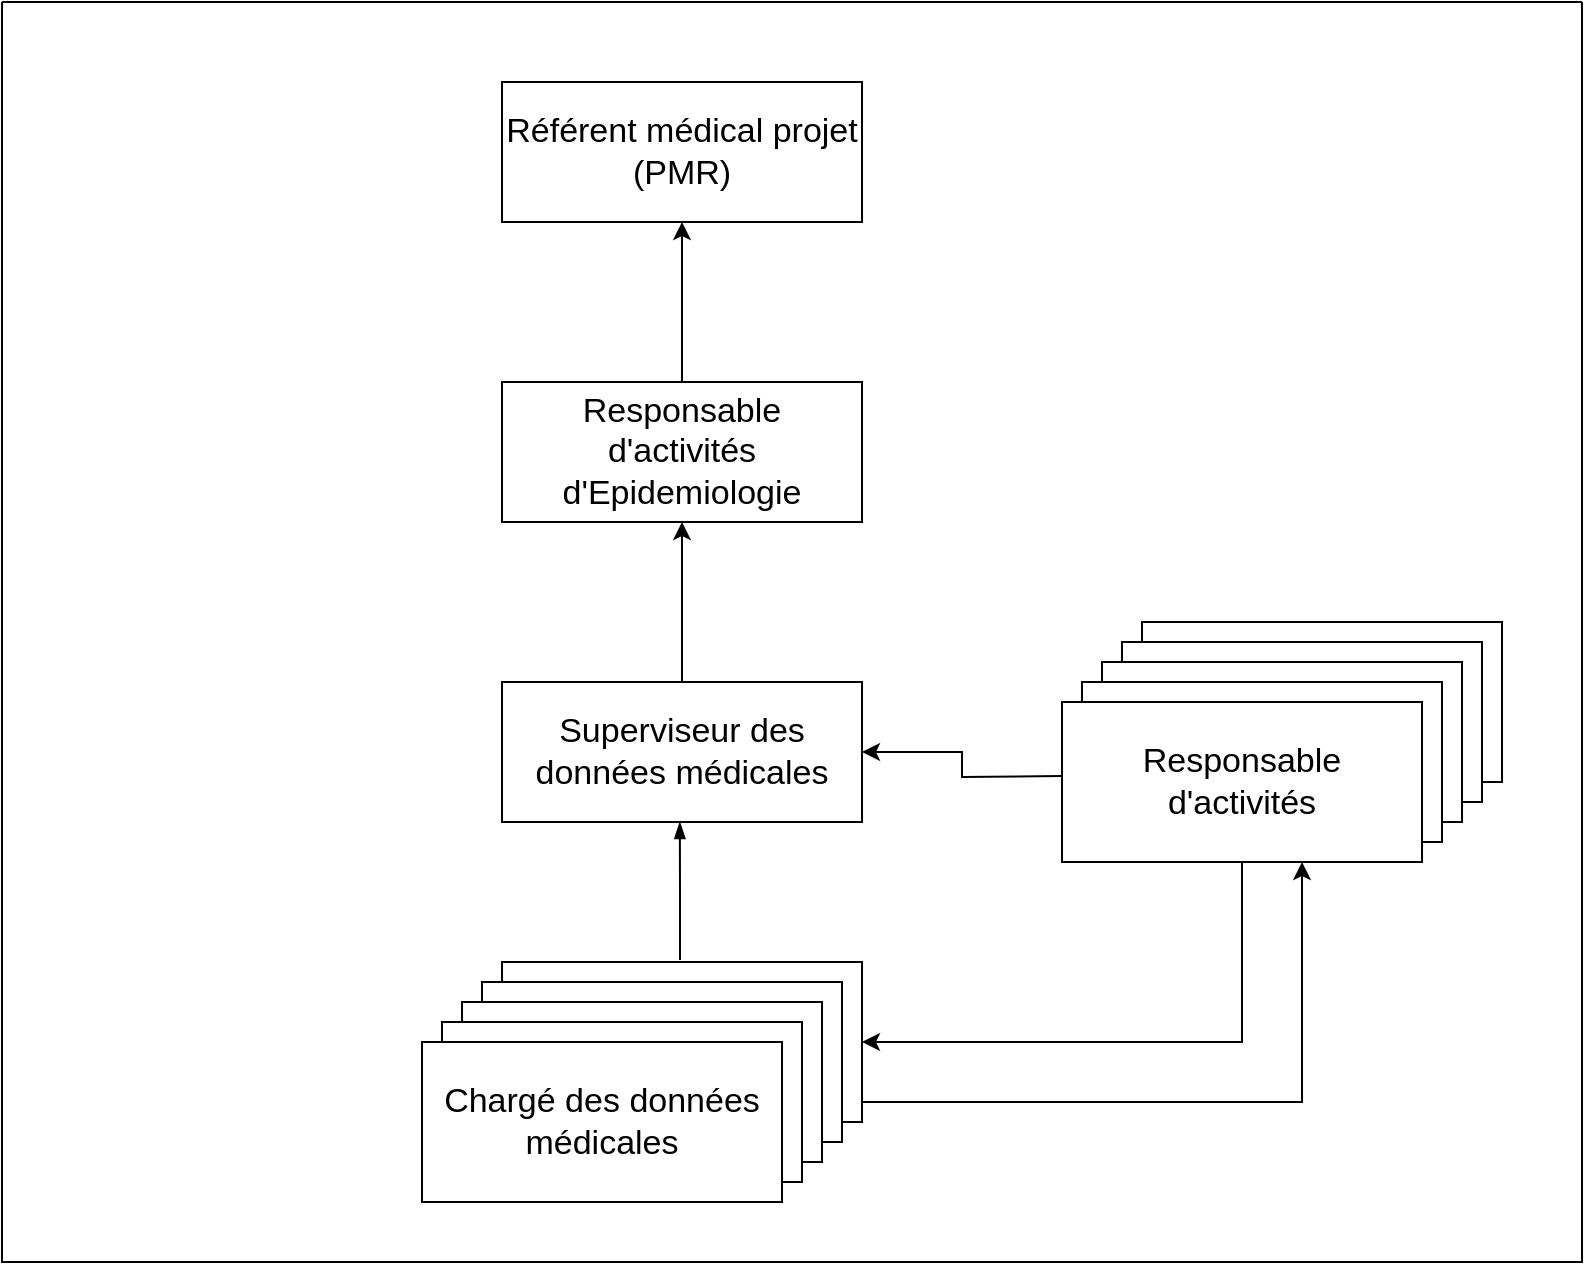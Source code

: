 <mxfile version="13.9.6" type="github">
  <diagram id="prtHgNgQTEPvFCAcTncT" name="Page-1">
    <mxGraphModel dx="1303" dy="1842" grid="1" gridSize="10" guides="1" tooltips="1" connect="1" arrows="1" fold="1" page="1" pageScale="1" pageWidth="827" pageHeight="1169" math="0" shadow="0">
      <root>
        <mxCell id="0" />
        <mxCell id="1" parent="0" />
        <mxCell id="dNxyNK7c78bLwvsdeMH5-11" value="" style="swimlane;html=1;startSize=0;horizontal=1;containerType=tree;glass=0;swimlaneFillColor=none;" parent="1" vertex="1">
          <mxGeometry x="40" y="-280" width="790" height="630" as="geometry" />
        </mxCell>
        <UserObject label="Superviseur des données médicales" name="Tessa Miller" position="CFO" location="Office 1" email="me@example.com" placeholders="1" id="dNxyNK7c78bLwvsdeMH5-12">
          <mxCell style="whiteSpace=wrap;fontSize=17;" parent="dNxyNK7c78bLwvsdeMH5-11" vertex="1">
            <mxGeometry x="250" y="340" width="180" height="70" as="geometry" />
          </mxCell>
        </UserObject>
        <mxCell id="dNxyNK7c78bLwvsdeMH5-15" value="" style="endArrow=blockThin;endFill=1;fontSize=11;edgeStyle=elbowEdgeStyle;elbow=vertical;rounded=0;exitX=0.5;exitY=0;exitDx=0;exitDy=0;entryX=0.494;entryY=1;entryDx=0;entryDy=0;entryPerimeter=0;" parent="dNxyNK7c78bLwvsdeMH5-11" target="dNxyNK7c78bLwvsdeMH5-12" edge="1">
          <mxGeometry relative="1" as="geometry">
            <mxPoint x="339" y="479" as="sourcePoint" />
            <mxPoint x="339" y="419" as="targetPoint" />
          </mxGeometry>
        </mxCell>
        <UserObject label="" name="Evan Valet" position="HR Director" location="Office 4" email="me@example.com" placeholders="1" link="https://www.draw.io" id="dNxyNK7c78bLwvsdeMH5-16">
          <mxCell style="" parent="dNxyNK7c78bLwvsdeMH5-11" vertex="1">
            <mxGeometry x="250" y="480" width="180" height="80" as="geometry" />
          </mxCell>
        </UserObject>
        <mxCell id="yGAbrnF77CtUYg8j1XF4-1" value="" style="edgeStyle=orthogonalEdgeStyle;rounded=0;orthogonalLoop=1;jettySize=auto;html=1;" edge="1" source="dNxyNK7c78bLwvsdeMH5-12" target="yGAbrnF77CtUYg8j1XF4-2" parent="dNxyNK7c78bLwvsdeMH5-11">
          <mxGeometry relative="1" as="geometry" />
        </mxCell>
        <UserObject label="Responsable d&#39;activités d&#39;Epidemiologie" name="Tessa Miller" position="CFO" location="Office 1" email="me@example.com" placeholders="1" id="yGAbrnF77CtUYg8j1XF4-2">
          <mxCell style="whiteSpace=wrap;fontSize=17;" vertex="1" parent="dNxyNK7c78bLwvsdeMH5-11">
            <mxGeometry x="250" y="190" width="180" height="70" as="geometry" />
          </mxCell>
        </UserObject>
        <UserObject label="" name="Evan Valet" position="HR Director" location="Office 4" email="me@example.com" placeholders="1" link="https://www.draw.io" id="yGAbrnF77CtUYg8j1XF4-7">
          <mxCell style="" vertex="1" parent="dNxyNK7c78bLwvsdeMH5-11">
            <mxGeometry x="240" y="490" width="180" height="80" as="geometry" />
          </mxCell>
        </UserObject>
        <UserObject label="" name="Evan Valet" position="HR Director" location="Office 4" email="me@example.com" placeholders="1" link="https://www.draw.io" id="yGAbrnF77CtUYg8j1XF4-8">
          <mxCell style="" vertex="1" parent="dNxyNK7c78bLwvsdeMH5-11">
            <mxGeometry x="230" y="500" width="180" height="80" as="geometry" />
          </mxCell>
        </UserObject>
        <UserObject label="" name="Evan Valet" position="HR Director" location="Office 4" email="me@example.com" placeholders="1" link="https://www.draw.io" id="yGAbrnF77CtUYg8j1XF4-9">
          <mxCell style="" vertex="1" parent="dNxyNK7c78bLwvsdeMH5-11">
            <mxGeometry x="220" y="510" width="180" height="80" as="geometry" />
          </mxCell>
        </UserObject>
        <UserObject label="Chargé des données médicales" name="Evan Valet" position="HR Director" location="Office 4" email="me@example.com" placeholders="1" id="yGAbrnF77CtUYg8j1XF4-10">
          <mxCell style="fontSize=17;whiteSpace=wrap;" vertex="1" parent="dNxyNK7c78bLwvsdeMH5-11">
            <mxGeometry x="210" y="520" width="180" height="80" as="geometry" />
          </mxCell>
        </UserObject>
        <mxCell id="yGAbrnF77CtUYg8j1XF4-22" value="" style="endArrow=classic;html=1;rounded=0;edgeStyle=orthogonalEdgeStyle;entryX=1;entryY=0.5;entryDx=0;entryDy=0;" edge="1" parent="dNxyNK7c78bLwvsdeMH5-11" target="dNxyNK7c78bLwvsdeMH5-12">
          <mxGeometry width="50" height="50" relative="1" as="geometry">
            <mxPoint x="530" y="387" as="sourcePoint" />
            <mxPoint x="450" y="365" as="targetPoint" />
          </mxGeometry>
        </mxCell>
        <UserObject label="" name="Evan Valet" position="HR Director" location="Office 4" email="me@example.com" placeholders="1" link="https://www.draw.io" id="yGAbrnF77CtUYg8j1XF4-24">
          <mxCell style="" vertex="1" parent="dNxyNK7c78bLwvsdeMH5-11">
            <mxGeometry x="570" y="310" width="180" height="80" as="geometry" />
          </mxCell>
        </UserObject>
        <UserObject label="" name="Evan Valet" position="HR Director" location="Office 4" email="me@example.com" placeholders="1" link="https://www.draw.io" id="yGAbrnF77CtUYg8j1XF4-25">
          <mxCell style="" vertex="1" parent="dNxyNK7c78bLwvsdeMH5-11">
            <mxGeometry x="560" y="320" width="180" height="80" as="geometry" />
          </mxCell>
        </UserObject>
        <UserObject label="" name="Evan Valet" position="HR Director" location="Office 4" email="me@example.com" placeholders="1" link="https://www.draw.io" id="yGAbrnF77CtUYg8j1XF4-26">
          <mxCell style="" vertex="1" parent="dNxyNK7c78bLwvsdeMH5-11">
            <mxGeometry x="550" y="330" width="180" height="80" as="geometry" />
          </mxCell>
        </UserObject>
        <UserObject label="" name="Evan Valet" position="HR Director" location="Office 4" email="me@example.com" placeholders="1" link="https://www.draw.io" id="yGAbrnF77CtUYg8j1XF4-27">
          <mxCell style="" vertex="1" parent="dNxyNK7c78bLwvsdeMH5-11">
            <mxGeometry x="540" y="340" width="180" height="80" as="geometry" />
          </mxCell>
        </UserObject>
        <UserObject label="Responsable d&#39;activités" name="Evan Valet" position="HR Director" location="Office 4" email="me@example.com" placeholders="1" id="yGAbrnF77CtUYg8j1XF4-28">
          <mxCell style="fontSize=17;whiteSpace=wrap;" vertex="1" parent="dNxyNK7c78bLwvsdeMH5-11">
            <mxGeometry x="530" y="350" width="180" height="80" as="geometry" />
          </mxCell>
        </UserObject>
        <mxCell id="yGAbrnF77CtUYg8j1XF4-29" value="" style="edgeStyle=orthogonalEdgeStyle;rounded=0;orthogonalLoop=1;jettySize=auto;html=1;" edge="1" target="yGAbrnF77CtUYg8j1XF4-30" source="yGAbrnF77CtUYg8j1XF4-2" parent="dNxyNK7c78bLwvsdeMH5-11">
          <mxGeometry relative="1" as="geometry">
            <mxPoint x="380" y="60" as="sourcePoint" />
          </mxGeometry>
        </mxCell>
        <UserObject label="Référent médical projet (PMR)" name="Tessa Miller" position="CFO" location="Office 1" email="me@example.com" placeholders="1" id="yGAbrnF77CtUYg8j1XF4-30">
          <mxCell style="whiteSpace=wrap;fontSize=17;" vertex="1" parent="dNxyNK7c78bLwvsdeMH5-11">
            <mxGeometry x="250" y="40" width="180" height="70" as="geometry" />
          </mxCell>
        </UserObject>
        <mxCell id="yGAbrnF77CtUYg8j1XF4-31" value="" style="endArrow=classic;html=1;rounded=0;edgeStyle=orthogonalEdgeStyle;entryX=1;entryY=0.5;entryDx=0;entryDy=0;exitX=0.5;exitY=1;exitDx=0;exitDy=0;" edge="1" parent="dNxyNK7c78bLwvsdeMH5-11" source="yGAbrnF77CtUYg8j1XF4-28" target="dNxyNK7c78bLwvsdeMH5-16">
          <mxGeometry width="50" height="50" relative="1" as="geometry">
            <mxPoint x="620" y="546" as="sourcePoint" />
            <mxPoint x="520" y="534" as="targetPoint" />
            <Array as="points">
              <mxPoint x="620" y="520" />
            </Array>
          </mxGeometry>
        </mxCell>
        <mxCell id="yGAbrnF77CtUYg8j1XF4-32" value="" style="endArrow=classic;html=1;rounded=0;edgeStyle=orthogonalEdgeStyle;exitX=1;exitY=1;exitDx=0;exitDy=0;" edge="1" parent="dNxyNK7c78bLwvsdeMH5-11" source="dNxyNK7c78bLwvsdeMH5-16">
          <mxGeometry width="50" height="50" relative="1" as="geometry">
            <mxPoint x="710" y="530.0" as="sourcePoint" />
            <mxPoint x="650" y="430" as="targetPoint" />
            <Array as="points">
              <mxPoint x="430" y="550" />
              <mxPoint x="650" y="550" />
            </Array>
          </mxGeometry>
        </mxCell>
      </root>
    </mxGraphModel>
  </diagram>
</mxfile>
